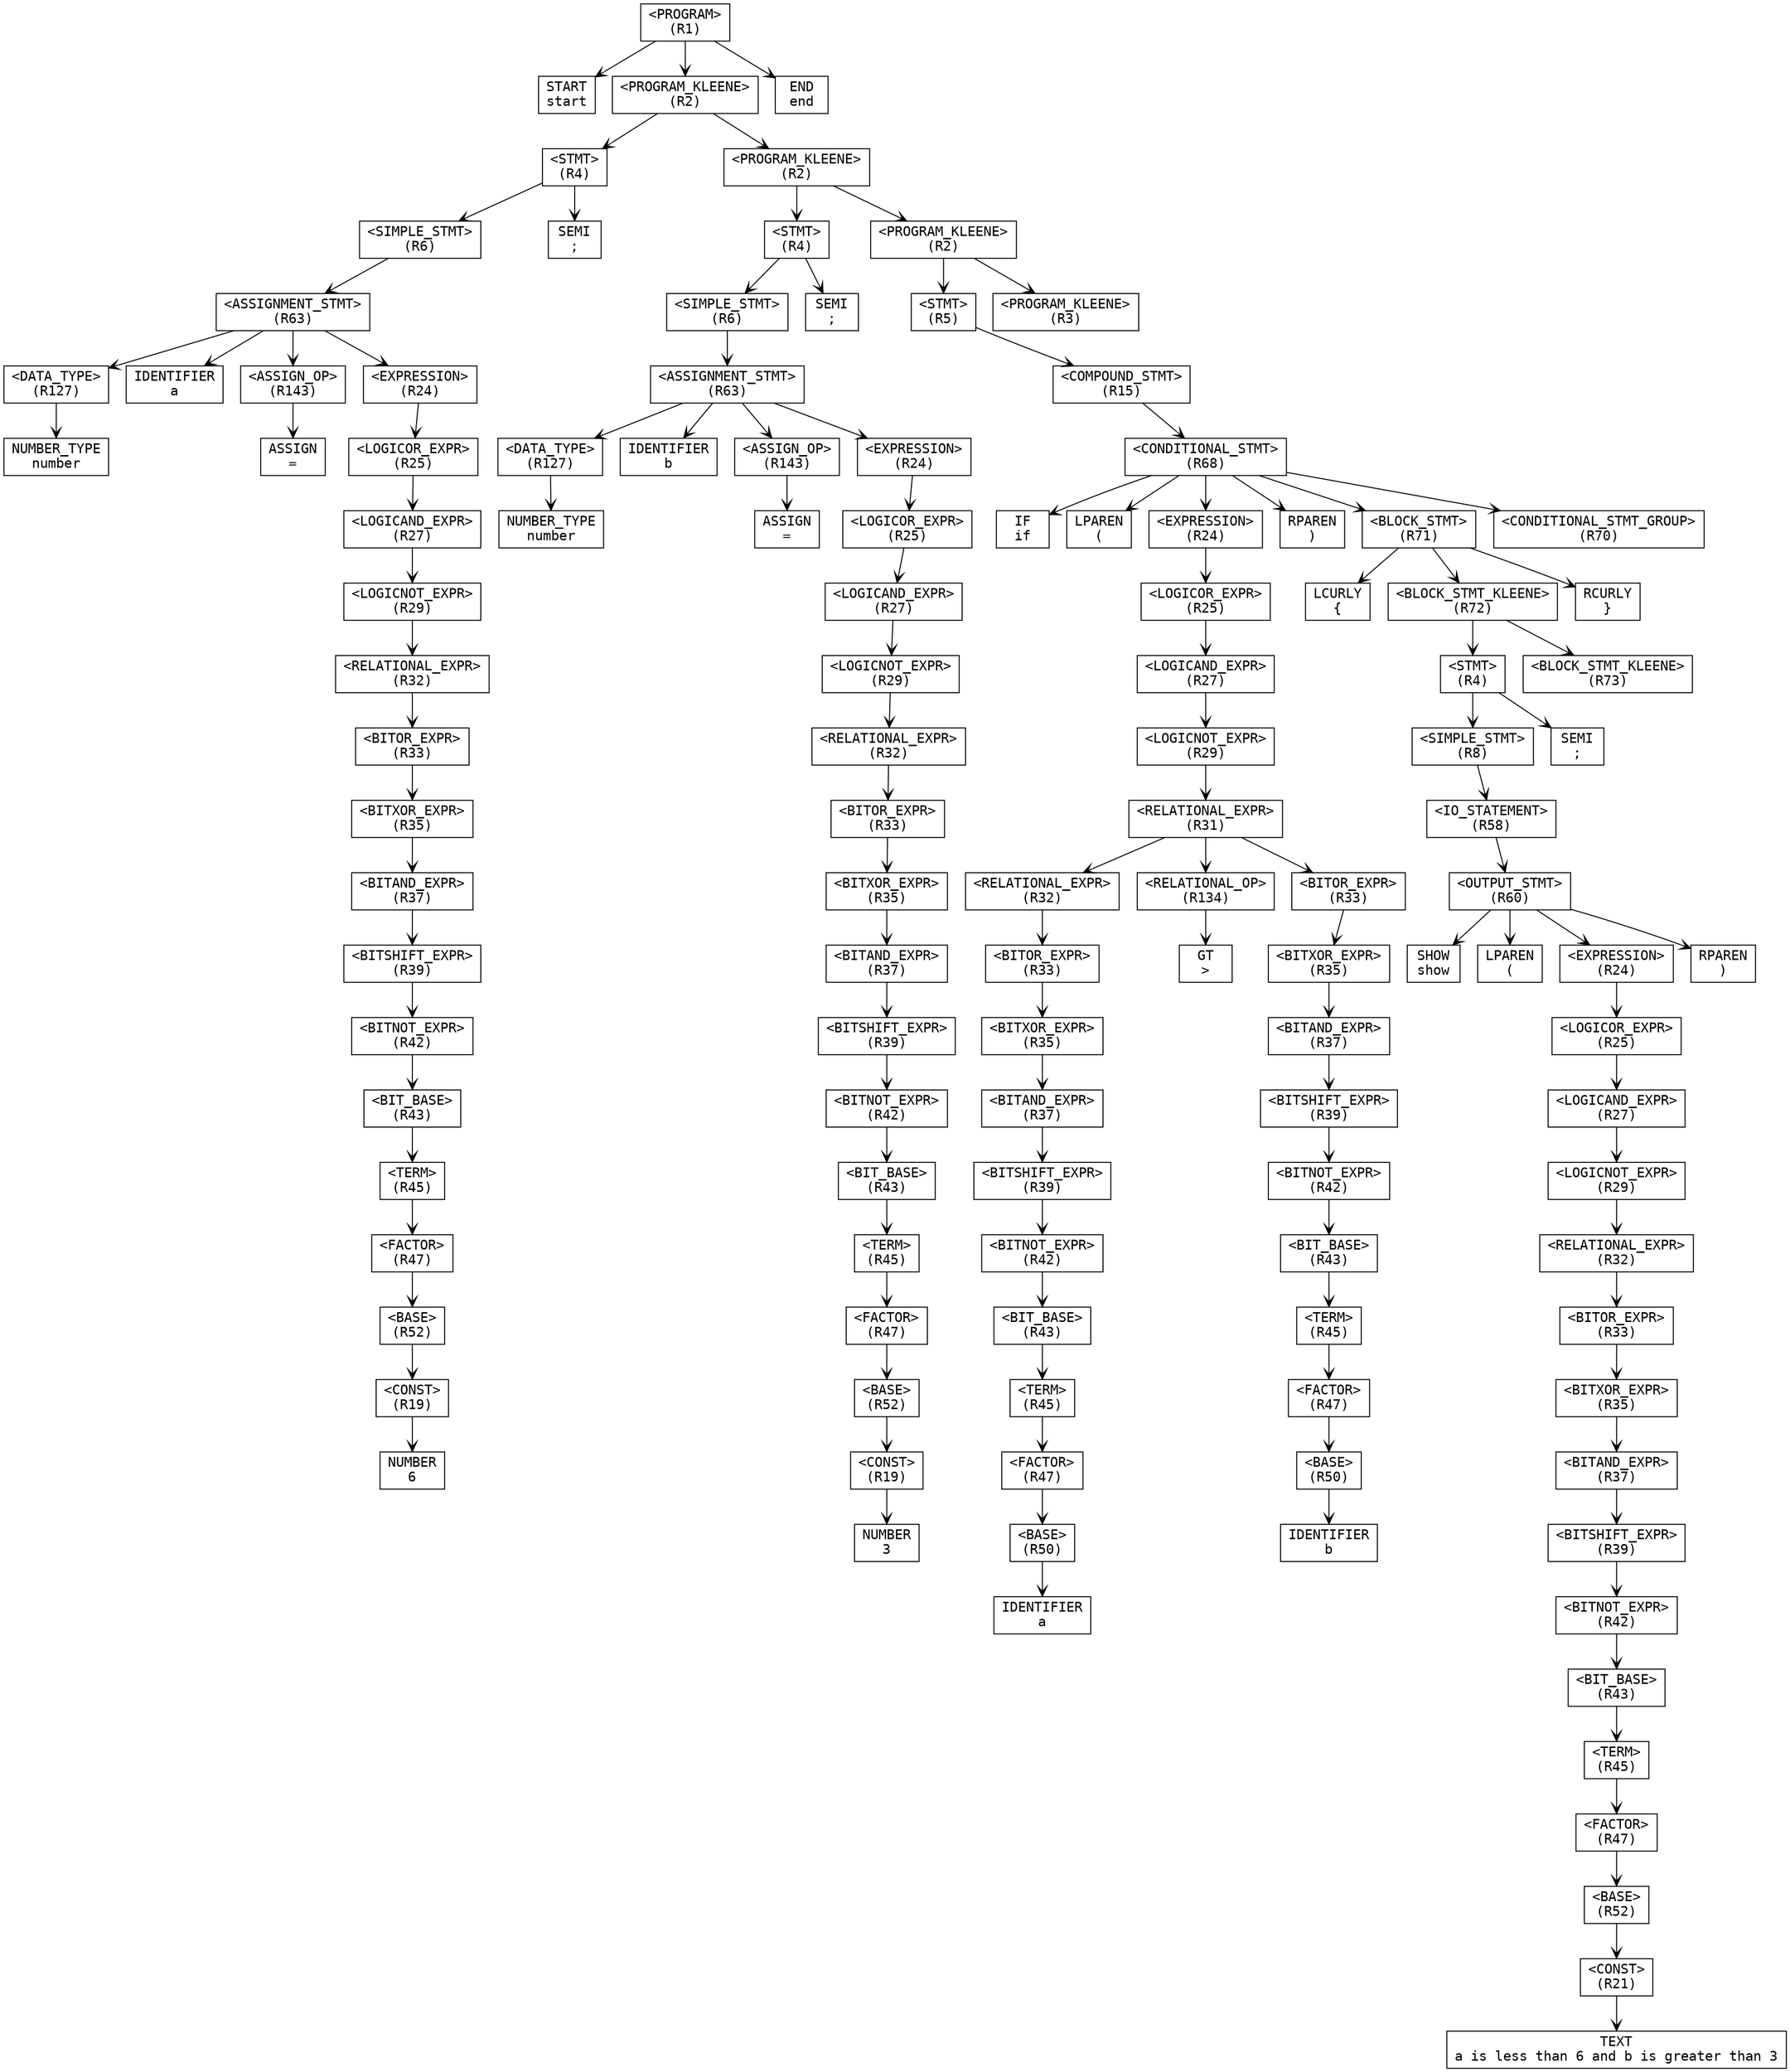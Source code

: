 digraph ParseTree {
  node [shape=box, fontname="Courier"];
  edge [arrowhead=vee];
  n1201800545 [label="<PROGRAM>\n(R1)"];
  n1961605371 [label="START\nstart"];
  n1201800545 -> n1961605371;
  n1536781295 [label="<PROGRAM_KLEENE>\n(R2)"];
  n689754290 [label="<STMT>\n(R4)"];
  n1654236199 [label="<SIMPLE_STMT>\n(R6)"];
  n817180867 [label="<ASSIGNMENT_STMT>\n(R63)"];
  n543417129 [label="<DATA_TYPE>\n(R127)"];
  n1865760471 [label="NUMBER_TYPE\nnumber"];
  n543417129 -> n1865760471;
  n817180867 -> n543417129;
  n1084360586 [label="IDENTIFIER\na"];
  n817180867 -> n1084360586;
  n1493697653 [label="<ASSIGN_OP>\n(R143)"];
  n1716379350 [label="ASSIGN\n="];
  n1493697653 -> n1716379350;
  n817180867 -> n1493697653;
  n550016846 [label="<EXPRESSION>\n(R24)"];
  n1887853194 [label="<LOGICOR_EXPR>\n(R25)"];
  n1773454147 [label="<LOGICAND_EXPR>\n(R27)"];
  n1627851725 [label="<LOGICNOT_EXPR>\n(R29)"];
  n85033540 [label="<RELATIONAL_EXPR>\n(R32)"];
  n1199688294 [label="<BITOR_EXPR>\n(R33)"];
  n140556046 [label="<BITXOR_EXPR>\n(R35)"];
  n1373670572 [label="<BITAND_EXPR>\n(R37)"];
  n1491744630 [label="<BITSHIFT_EXPR>\n(R39)"];
  n292619511 [label="<BITNOT_EXPR>\n(R42)"];
  n480512272 [label="<BIT_BASE>\n(R43)"];
  n1240757188 [label="<TERM>\n(R45)"];
  n1076669451 [label="<FACTOR>\n(R47)"];
  n1499684421 [label="<BASE>\n(R52)"];
  n1697849584 [label="<CONST>\n(R19)"];
  n263394753 [label="NUMBER\n6"];
  n1697849584 -> n263394753;
  n1499684421 -> n1697849584;
  n1076669451 -> n1499684421;
  n1240757188 -> n1076669451;
  n480512272 -> n1240757188;
  n292619511 -> n480512272;
  n1491744630 -> n292619511;
  n1373670572 -> n1491744630;
  n140556046 -> n1373670572;
  n1199688294 -> n140556046;
  n85033540 -> n1199688294;
  n1627851725 -> n85033540;
  n1773454147 -> n1627851725;
  n1887853194 -> n1773454147;
  n550016846 -> n1887853194;
  n817180867 -> n550016846;
  n1654236199 -> n817180867;
  n689754290 -> n1654236199;
  n710589640 [label="SEMI\n;"];
  n689754290 -> n710589640;
  n1536781295 -> n689754290;
  n1762156208 [label="<PROGRAM_KLEENE>\n(R2)"];
  n364959681 [label="<STMT>\n(R4)"];
  n46847397 [label="<SIMPLE_STMT>\n(R6)"];
  n2106168776 [label="<ASSIGNMENT_STMT>\n(R63)"];
  n1457498391 [label="<DATA_TYPE>\n(R127)"];
  n1169294034 [label="NUMBER_TYPE\nnumber"];
  n1457498391 -> n1169294034;
  n2106168776 -> n1457498391;
  n293703740 [label="IDENTIFIER\nb"];
  n2106168776 -> n293703740;
  n538402833 [label="<ASSIGN_OP>\n(R143)"];
  n187429397 [label="ASSIGN\n="];
  n538402833 -> n187429397;
  n2106168776 -> n538402833;
  n1583007024 [label="<EXPRESSION>\n(R24)"];
  n1128771255 [label="<LOGICOR_EXPR>\n(R25)"];
  n1481328934 [label="<LOGICAND_EXPR>\n(R27)"];
  n212120416 [label="<LOGICNOT_EXPR>\n(R29)"];
  n81761409 [label="<RELATIONAL_EXPR>\n(R32)"];
  n2048106683 [label="<BITOR_EXPR>\n(R33)"];
  n2022954150 [label="<BITXOR_EXPR>\n(R35)"];
  n1359300455 [label="<BITAND_EXPR>\n(R37)"];
  n688302682 [label="<BITSHIFT_EXPR>\n(R39)"];
  n1324859833 [label="<BITNOT_EXPR>\n(R42)"];
  n682035749 [label="<BIT_BASE>\n(R43)"];
  n1407344169 [label="<TERM>\n(R45)"];
  n1336568437 [label="<FACTOR>\n(R47)"];
  n1059094576 [label="<BASE>\n(R52)"];
  n793134035 [label="<CONST>\n(R19)"];
  n1855210244 [label="NUMBER\n3"];
  n793134035 -> n1855210244;
  n1059094576 -> n793134035;
  n1336568437 -> n1059094576;
  n1407344169 -> n1336568437;
  n682035749 -> n1407344169;
  n1324859833 -> n682035749;
  n688302682 -> n1324859833;
  n1359300455 -> n688302682;
  n2022954150 -> n1359300455;
  n2048106683 -> n2022954150;
  n81761409 -> n2048106683;
  n212120416 -> n81761409;
  n1481328934 -> n212120416;
  n1128771255 -> n1481328934;
  n1583007024 -> n1128771255;
  n2106168776 -> n1583007024;
  n46847397 -> n2106168776;
  n364959681 -> n46847397;
  n1928422753 [label="SEMI\n;"];
  n364959681 -> n1928422753;
  n1762156208 -> n364959681;
  n1231768079 [label="<PROGRAM_KLEENE>\n(R2)"];
  n1412354090 [label="<STMT>\n(R5)"];
  n418260424 [label="<COMPOUND_STMT>\n(R15)"];
  n1640858073 [label="<CONDITIONAL_STMT>\n(R68)"];
  n1919255773 [label="IF\nif"];
  n1640858073 -> n1919255773;
  n1349039419 [label="LPAREN\n("];
  n1640858073 -> n1349039419;
  n960567963 [label="<EXPRESSION>\n(R24)"];
  n881821475 [label="<LOGICOR_EXPR>\n(R25)"];
  n1779613187 [label="<LOGICAND_EXPR>\n(R27)"];
  n2143690519 [label="<LOGICNOT_EXPR>\n(R29)"];
  n1323452342 [label="<RELATIONAL_EXPR>\n(R31)"];
  n110917590 [label="<RELATIONAL_EXPR>\n(R32)"];
  n2038510496 [label="<BITOR_EXPR>\n(R33)"];
  n921744672 [label="<BITXOR_EXPR>\n(R35)"];
  n1794345919 [label="<BITAND_EXPR>\n(R37)"];
  n255091696 [label="<BITSHIFT_EXPR>\n(R39)"];
  n2144886149 [label="<BITNOT_EXPR>\n(R42)"];
  n1286782699 [label="<BIT_BASE>\n(R43)"];
  n988441265 [label="<TERM>\n(R45)"];
  n384677375 [label="<FACTOR>\n(R47)"];
  n728032978 [label="<BASE>\n(R50)"];
  n1928872115 [label="IDENTIFIER\na"];
  n728032978 -> n1928872115;
  n384677375 -> n728032978;
  n988441265 -> n384677375;
  n1286782699 -> n988441265;
  n2144886149 -> n1286782699;
  n255091696 -> n2144886149;
  n1794345919 -> n255091696;
  n921744672 -> n1794345919;
  n2038510496 -> n921744672;
  n110917590 -> n2038510496;
  n1323452342 -> n110917590;
  n464389055 [label="<RELATIONAL_OP>\n(R134)"];
  n1612124024 [label="GT\n>"];
  n464389055 -> n1612124024;
  n1323452342 -> n464389055;
  n1816737758 [label="<BITOR_EXPR>\n(R33)"];
  n1552158524 [label="<BITXOR_EXPR>\n(R35)"];
  n928799976 [label="<BITAND_EXPR>\n(R37)"];
  n1869146548 [label="<BITSHIFT_EXPR>\n(R39)"];
  n1245365312 [label="<BITNOT_EXPR>\n(R42)"];
  n909893588 [label="<BIT_BASE>\n(R43)"];
  n1674931943 [label="<TERM>\n(R45)"];
  n1264066144 [label="<FACTOR>\n(R47)"];
  n1474087823 [label="<BASE>\n(R50)"];
  n1064397791 [label="IDENTIFIER\nb"];
  n1474087823 -> n1064397791;
  n1264066144 -> n1474087823;
  n1674931943 -> n1264066144;
  n909893588 -> n1674931943;
  n1245365312 -> n909893588;
  n1869146548 -> n1245365312;
  n928799976 -> n1869146548;
  n1552158524 -> n928799976;
  n1816737758 -> n1552158524;
  n1323452342 -> n1816737758;
  n2143690519 -> n1323452342;
  n1779613187 -> n2143690519;
  n881821475 -> n1779613187;
  n960567963 -> n881821475;
  n1640858073 -> n960567963;
  n2006681728 [label="RPAREN\n)"];
  n1640858073 -> n2006681728;
  n2092638989 [label="<BLOCK_STMT>\n(R71)"];
  n1292509094 [label="LCURLY\n{"];
  n2092638989 -> n1292509094;
  n2031200843 [label="<BLOCK_STMT_KLEENE>\n(R72)"];
  n1390801505 [label="<STMT>\n(R4)"];
  n2011369595 [label="<SIMPLE_STMT>\n(R8)"];
  n1779029518 [label="<IO_STATEMENT>\n(R58)"];
  n515799798 [label="<OUTPUT_STMT>\n(R60)"];
  n1672869306 [label="SHOW\nshow"];
  n515799798 -> n1672869306;
  n205148543 [label="LPAREN\n("];
  n515799798 -> n205148543;
  n673668944 [label="<EXPRESSION>\n(R24)"];
  n1168374120 [label="<LOGICOR_EXPR>\n(R25)"];
  n158850115 [label="<LOGICAND_EXPR>\n(R27)"];
  n1469629883 [label="<LOGICNOT_EXPR>\n(R29)"];
  n1163382215 [label="<RELATIONAL_EXPR>\n(R32)"];
  n535106748 [label="<BITOR_EXPR>\n(R33)"];
  n684152519 [label="<BITXOR_EXPR>\n(R35)"];
  n971242361 [label="<BITAND_EXPR>\n(R37)"];
  n1109467255 [label="<BITSHIFT_EXPR>\n(R39)"];
  n1976999035 [label="<BITNOT_EXPR>\n(R42)"];
  n1739955560 [label="<BIT_BASE>\n(R43)"];
  n1093372628 [label="<TERM>\n(R45)"];
  n172111902 [label="<FACTOR>\n(R47)"];
  n1261848681 [label="<BASE>\n(R52)"];
  n2343610 [label="<CONST>\n(R21)"];
  n490968384 [label="TEXT\na is less than 6 and b is greater than 3"];
  n2343610 -> n490968384;
  n1261848681 -> n2343610;
  n172111902 -> n1261848681;
  n1093372628 -> n172111902;
  n1739955560 -> n1093372628;
  n1976999035 -> n1739955560;
  n1109467255 -> n1976999035;
  n971242361 -> n1109467255;
  n684152519 -> n971242361;
  n535106748 -> n684152519;
  n1163382215 -> n535106748;
  n1469629883 -> n1163382215;
  n158850115 -> n1469629883;
  n1168374120 -> n158850115;
  n673668944 -> n1168374120;
  n515799798 -> n673668944;
  n115006526 [label="RPAREN\n)"];
  n515799798 -> n115006526;
  n1779029518 -> n515799798;
  n2011369595 -> n1779029518;
  n1390801505 -> n2011369595;
  n2136385932 [label="SEMI\n;"];
  n1390801505 -> n2136385932;
  n2031200843 -> n1390801505;
  n1635685070 [label="<BLOCK_STMT_KLEENE>\n(R73)"];
  n2031200843 -> n1635685070;
  n2092638989 -> n2031200843;
  n1620505140 [label="RCURLY\n}"];
  n2092638989 -> n1620505140;
  n1640858073 -> n2092638989;
  n813562164 [label="<CONDITIONAL_STMT_GROUP>\n(R70)"];
  n1640858073 -> n813562164;
  n418260424 -> n1640858073;
  n1412354090 -> n418260424;
  n1231768079 -> n1412354090;
  n2049780862 [label="<PROGRAM_KLEENE>\n(R3)"];
  n1231768079 -> n2049780862;
  n1762156208 -> n1231768079;
  n1536781295 -> n1762156208;
  n1201800545 -> n1536781295;
  n1875912983 [label="END\nend"];
  n1201800545 -> n1875912983;
}